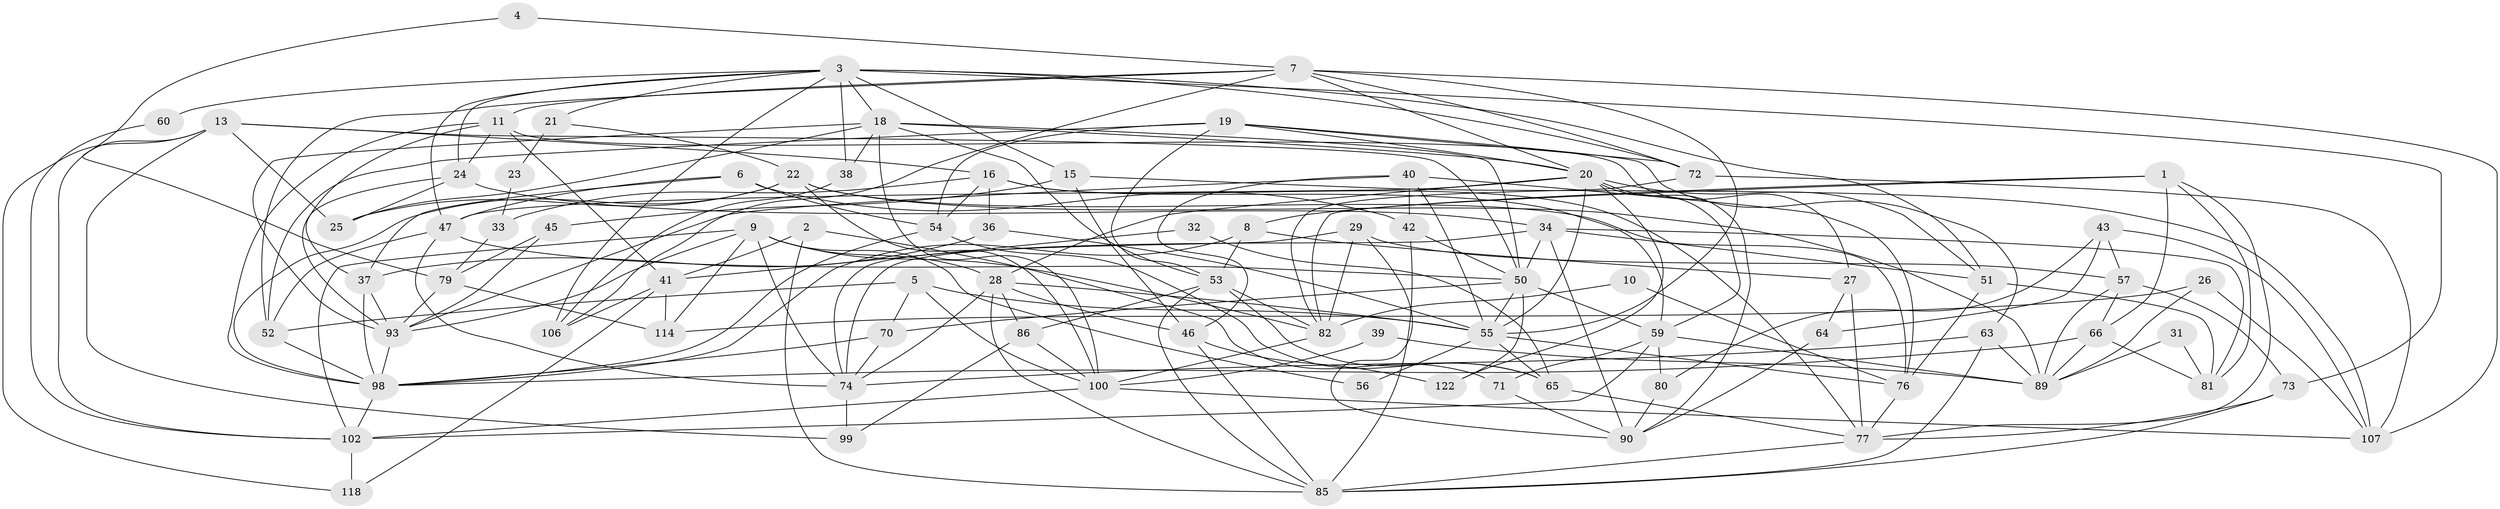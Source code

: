 // Generated by graph-tools (version 1.1) at 2025/52/02/27/25 19:52:06]
// undirected, 80 vertices, 203 edges
graph export_dot {
graph [start="1"]
  node [color=gray90,style=filled];
  1 [super="+119"];
  2;
  3 [super="+12"];
  4;
  5 [super="+17"];
  6 [super="+49"];
  7 [super="+88"];
  8;
  9 [super="+14"];
  10;
  11 [super="+115"];
  13 [super="+67"];
  15;
  16 [super="+105"];
  18 [super="+58"];
  19 [super="+44"];
  20 [super="+92"];
  21;
  22 [super="+83"];
  23;
  24 [super="+35"];
  25 [super="+30"];
  26;
  27;
  28 [super="+48"];
  29;
  31;
  32;
  33;
  34 [super="+97"];
  36;
  37 [super="+69"];
  38;
  39;
  40;
  41 [super="+121"];
  42;
  43;
  45;
  46 [super="+111"];
  47 [super="+95"];
  50 [super="+117"];
  51 [super="+68"];
  52 [super="+62"];
  53 [super="+103"];
  54 [super="+116"];
  55 [super="+125"];
  56;
  57 [super="+91"];
  59 [super="+61"];
  60;
  63 [super="+126"];
  64 [super="+84"];
  65 [super="+112"];
  66 [super="+75"];
  70;
  71;
  72 [super="+109"];
  73 [super="+96"];
  74 [super="+108"];
  76 [super="+78"];
  77 [super="+127"];
  79;
  80;
  81 [super="+124"];
  82 [super="+123"];
  85 [super="+87"];
  86;
  89 [super="+113"];
  90 [super="+94"];
  93 [super="+101"];
  98 [super="+120"];
  99;
  100 [super="+128"];
  102 [super="+104"];
  106;
  107 [super="+110"];
  114;
  118;
  122;
  1 -- 8;
  1 -- 66;
  1 -- 77;
  1 -- 82;
  1 -- 81;
  2 -- 71;
  2 -- 85;
  2 -- 41;
  3 -- 24;
  3 -- 21;
  3 -- 38;
  3 -- 72;
  3 -- 73;
  3 -- 106;
  3 -- 47;
  3 -- 15;
  3 -- 60;
  3 -- 18;
  3 -- 51;
  4 -- 79;
  4 -- 7;
  5 -- 55;
  5 -- 52;
  5 -- 100;
  5 -- 70;
  6 -- 42;
  6 -- 54 [weight=2];
  6 -- 37;
  6 -- 47;
  7 -- 106;
  7 -- 107;
  7 -- 11;
  7 -- 55;
  7 -- 20;
  7 -- 52;
  7 -- 72;
  8 -- 53;
  8 -- 27;
  8 -- 98;
  9 -- 74;
  9 -- 102;
  9 -- 56;
  9 -- 114;
  9 -- 28;
  9 -- 93;
  9 -- 82;
  10 -- 82;
  10 -- 76;
  11 -- 24 [weight=2];
  11 -- 27;
  11 -- 37;
  11 -- 41;
  11 -- 98;
  13 -- 25;
  13 -- 118;
  13 -- 50;
  13 -- 16;
  13 -- 99;
  13 -- 102;
  15 -- 45;
  15 -- 46;
  15 -- 107;
  16 -- 54;
  16 -- 59 [weight=2];
  16 -- 77;
  16 -- 33;
  16 -- 36;
  18 -- 100;
  18 -- 93;
  18 -- 53;
  18 -- 50;
  18 -- 20;
  18 -- 38;
  18 -- 25;
  19 -- 53;
  19 -- 63;
  19 -- 54;
  19 -- 20;
  19 -- 52;
  19 -- 72;
  20 -- 122;
  20 -- 28;
  20 -- 90;
  20 -- 55;
  20 -- 59;
  20 -- 51;
  20 -- 47;
  21 -- 23;
  21 -- 22;
  22 -- 89;
  22 -- 98;
  22 -- 100;
  22 -- 25;
  22 -- 76;
  23 -- 33;
  24 -- 34;
  24 -- 93;
  24 -- 25;
  26 -- 114;
  26 -- 89;
  26 -- 107;
  27 -- 64;
  27 -- 77;
  28 -- 86;
  28 -- 85;
  28 -- 46;
  28 -- 74;
  28 -- 55;
  29 -- 90;
  29 -- 82;
  29 -- 74;
  29 -- 57;
  31 -- 81;
  31 -- 89;
  32 -- 41;
  32 -- 65;
  33 -- 79;
  34 -- 74;
  34 -- 51;
  34 -- 50;
  34 -- 90;
  34 -- 81;
  36 -- 37;
  36 -- 55;
  37 -- 98;
  37 -- 93;
  38 -- 106;
  39 -- 89;
  39 -- 100;
  40 -- 55;
  40 -- 42;
  40 -- 76;
  40 -- 46;
  40 -- 93;
  41 -- 118;
  41 -- 114;
  41 -- 106;
  42 -- 50;
  42 -- 85;
  43 -- 107;
  43 -- 57;
  43 -- 80;
  43 -- 64;
  45 -- 79;
  45 -- 93;
  46 -- 85;
  46 -- 122;
  47 -- 52;
  47 -- 74;
  47 -- 50;
  50 -- 55;
  50 -- 122;
  50 -- 70;
  50 -- 59;
  51 -- 76;
  51 -- 81;
  52 -- 98;
  53 -- 82;
  53 -- 65;
  53 -- 85;
  53 -- 86;
  54 -- 98;
  54 -- 65;
  55 -- 76;
  55 -- 56;
  55 -- 65;
  57 -- 66;
  57 -- 89;
  57 -- 73;
  59 -- 71;
  59 -- 80;
  59 -- 102;
  59 -- 89;
  60 -- 102;
  63 -- 74;
  63 -- 85;
  63 -- 89;
  64 -- 90;
  65 -- 77;
  66 -- 81;
  66 -- 98;
  66 -- 89;
  70 -- 74;
  70 -- 98;
  71 -- 90;
  72 -- 107;
  72 -- 82;
  73 -- 85;
  73 -- 77;
  74 -- 99;
  76 -- 77;
  77 -- 85;
  79 -- 114;
  79 -- 93;
  80 -- 90;
  82 -- 100;
  86 -- 99;
  86 -- 100;
  93 -- 98;
  98 -- 102;
  100 -- 107;
  100 -- 102;
  102 -- 118;
}
